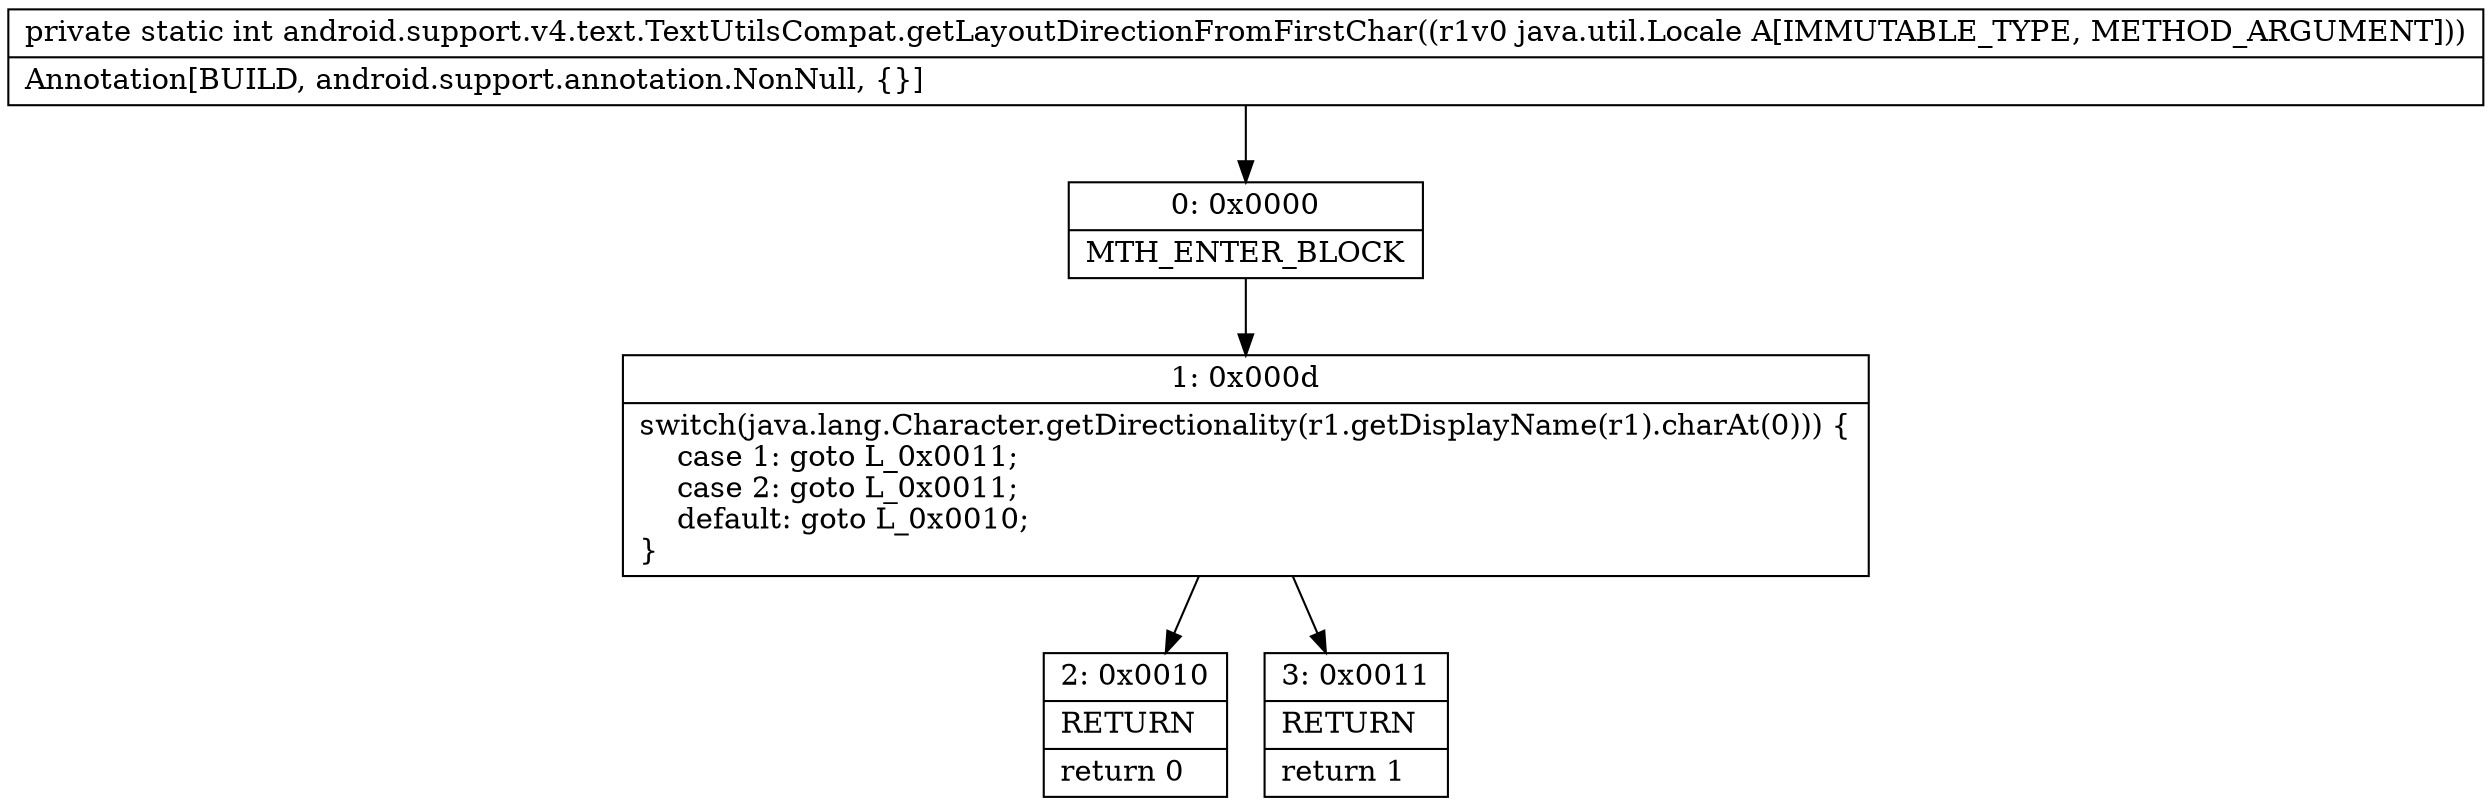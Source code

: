 digraph "CFG forandroid.support.v4.text.TextUtilsCompat.getLayoutDirectionFromFirstChar(Ljava\/util\/Locale;)I" {
Node_0 [shape=record,label="{0\:\ 0x0000|MTH_ENTER_BLOCK\l}"];
Node_1 [shape=record,label="{1\:\ 0x000d|switch(java.lang.Character.getDirectionality(r1.getDisplayName(r1).charAt(0))) \{\l    case 1: goto L_0x0011;\l    case 2: goto L_0x0011;\l    default: goto L_0x0010;\l\}\l}"];
Node_2 [shape=record,label="{2\:\ 0x0010|RETURN\l|return 0\l}"];
Node_3 [shape=record,label="{3\:\ 0x0011|RETURN\l|return 1\l}"];
MethodNode[shape=record,label="{private static int android.support.v4.text.TextUtilsCompat.getLayoutDirectionFromFirstChar((r1v0 java.util.Locale A[IMMUTABLE_TYPE, METHOD_ARGUMENT]))  | Annotation[BUILD, android.support.annotation.NonNull, \{\}]\l}"];
MethodNode -> Node_0;
Node_0 -> Node_1;
Node_1 -> Node_2;
Node_1 -> Node_3;
}

